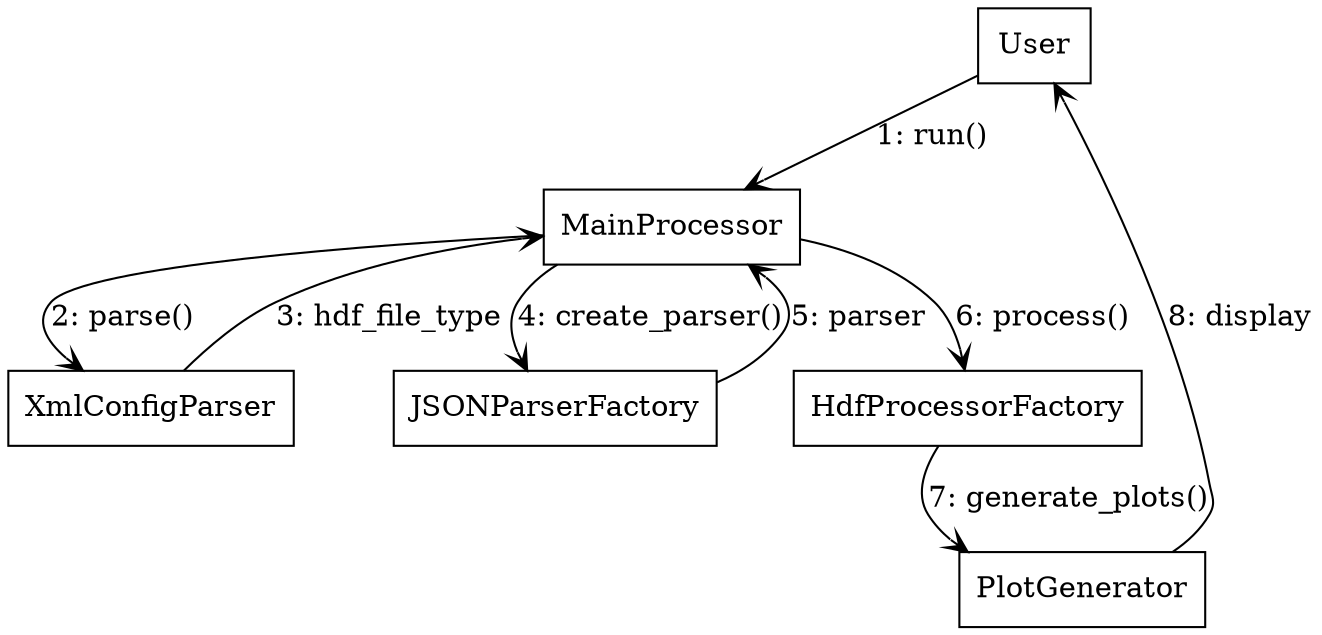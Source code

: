 digraph G {
    rankdir=TB;
    node [shape=box];
    
    // Participants
    user [label="User"];
    main [label="MainProcessor"];
    xml [label="XmlConfigParser"];
    json [label="JSONParserFactory"];
    hdf [label="HdfProcessorFactory"];
    plot [label="PlotGenerator"];
    
    // Message sequence
    edge [arrowhead=vee];
    
    user -> main [label="1: run()"];
    main -> xml [label="2: parse()"];
    xml -> main [label="3: hdf_file_type"];
    main -> json [label="4: create_parser()"];
    json -> main [label="5: parser"];
    main -> hdf [label="6: process()"];
    hdf -> plot [label="7: generate_plots()"];
    plot -> user [label="8: display"];
}